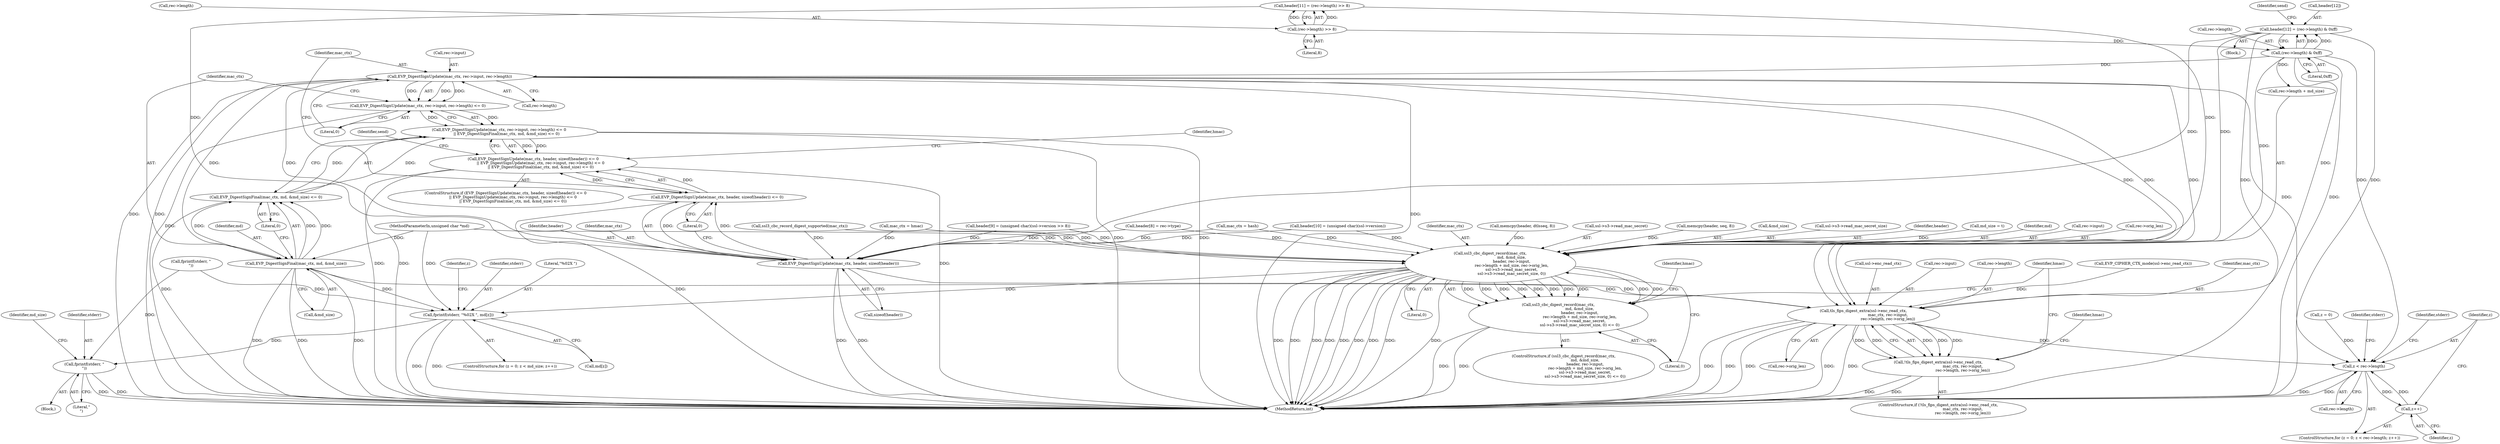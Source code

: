 digraph "0_openssl_4ad93618d26a3ea23d36ad5498ff4f59eff3a4d2_3@array" {
"1000276" [label="(Call,header[12] = (rec->length) & 0xff)"];
"1000280" [label="(Call,(rec->length) & 0xff)"];
"1000271" [label="(Call,(rec->length) >> 8)"];
"1000305" [label="(Call,ssl3_cbc_digest_record(mac_ctx,\n                                   md, &md_size,\n                                   header, rec->input,\n                                   rec->length + md_size, rec->orig_len,\n                                   ssl->s3->read_mac_secret,\n                                   ssl->s3->read_mac_secret_size, 0))"];
"1000304" [label="(Call,ssl3_cbc_digest_record(mac_ctx,\n                                   md, &md_size,\n                                   header, rec->input,\n                                   rec->length + md_size, rec->orig_len,\n                                   ssl->s3->read_mac_secret,\n                                   ssl->s3->read_mac_secret_size, 0) <= 0)"];
"1000495" [label="(Call,fprintf(stderr, \"%02X \", md[z]))"];
"1000501" [label="(Call,fprintf(stderr, \"\n\"))"];
"1000345" [label="(Call,EVP_DigestSignUpdate(mac_ctx, header, sizeof(header)))"];
"1000344" [label="(Call,EVP_DigestSignUpdate(mac_ctx, header, sizeof(header)) <= 0)"];
"1000343" [label="(Call,EVP_DigestSignUpdate(mac_ctx, header, sizeof(header)) <= 0\n            || EVP_DigestSignUpdate(mac_ctx, rec->input, rec->length) <= 0\n            || EVP_DigestSignFinal(mac_ctx, md, &md_size) <= 0)"];
"1000353" [label="(Call,EVP_DigestSignUpdate(mac_ctx, rec->input, rec->length))"];
"1000352" [label="(Call,EVP_DigestSignUpdate(mac_ctx, rec->input, rec->length) <= 0)"];
"1000351" [label="(Call,EVP_DigestSignUpdate(mac_ctx, rec->input, rec->length) <= 0\n            || EVP_DigestSignFinal(mac_ctx, md, &md_size) <= 0)"];
"1000363" [label="(Call,EVP_DigestSignFinal(mac_ctx, md, &md_size))"];
"1000362" [label="(Call,EVP_DigestSignFinal(mac_ctx, md, &md_size) <= 0)"];
"1000386" [label="(Call,tls_fips_digest_extra(ssl->enc_read_ctx,\n                                        mac_ctx, rec->input,\n                                        rec->length, rec->orig_len))"];
"1000385" [label="(Call,!tls_fips_digest_extra(ssl->enc_read_ctx,\n                                        mac_ctx, rec->input,\n                                        rec->length, rec->orig_len))"];
"1000440" [label="(Call,z < rec->length)"];
"1000445" [label="(Call,z++)"];
"1000445" [label="(Call,z++)"];
"1000440" [label="(Call,z < rec->length)"];
"1000307" [label="(Identifier,md)"];
"1000505" [label="(Identifier,md_size)"];
"1000343" [label="(Call,EVP_DigestSignUpdate(mac_ctx, header, sizeof(header)) <= 0\n            || EVP_DigestSignUpdate(mac_ctx, rec->input, rec->length) <= 0\n            || EVP_DigestSignFinal(mac_ctx, md, &md_size) <= 0)"];
"1000496" [label="(Identifier,stderr)"];
"1000366" [label="(Call,&md_size)"];
"1000272" [label="(Call,rec->length)"];
"1000311" [label="(Call,rec->input)"];
"1000378" [label="(Identifier,send)"];
"1000484" [label="(Block,)"];
"1000345" [label="(Call,EVP_DigestSignUpdate(mac_ctx, header, sizeof(header)))"];
"1000319" [label="(Call,rec->orig_len)"];
"1000351" [label="(Call,EVP_DigestSignUpdate(mac_ctx, rec->input, rec->length) <= 0\n            || EVP_DigestSignFinal(mac_ctx, md, &md_size) <= 0)"];
"1000304" [label="(Call,ssl3_cbc_digest_record(mac_ctx,\n                                   md, &md_size,\n                                   header, rec->input,\n                                   rec->length + md_size, rec->orig_len,\n                                   ssl->s3->read_mac_secret,\n                                   ssl->s3->read_mac_secret_size, 0) <= 0)"];
"1000407" [label="(Identifier,hmac)"];
"1000371" [label="(Identifier,hmac)"];
"1000348" [label="(Call,sizeof(header))"];
"1000178" [label="(Call,mac_ctx = hash)"];
"1000281" [label="(Call,rec->length)"];
"1000306" [label="(Identifier,mac_ctx)"];
"1000280" [label="(Call,(rec->length) & 0xff)"];
"1000288" [label="(Identifier,send)"];
"1000275" [label="(Literal,8)"];
"1000506" [label="(MethodReturn,int)"];
"1000391" [label="(Call,rec->input)"];
"1000276" [label="(Call,header[12] = (rec->length) & 0xff)"];
"1000456" [label="(Identifier,stderr)"];
"1000502" [label="(Identifier,stderr)"];
"1000497" [label="(Literal,\"%02X \")"];
"1000106" [label="(MethodParameterIn,unsigned char *md)"];
"1000231" [label="(Call,memcpy(header, dtlsseq, 8))"];
"1000322" [label="(Call,ssl->s3->read_mac_secret)"];
"1000247" [label="(Call,header[9] = (unsigned char)(ssl->version >> 8))"];
"1000402" [label="(Identifier,hmac)"];
"1000354" [label="(Identifier,mac_ctx)"];
"1000342" [label="(ControlStructure,if (EVP_DigestSignUpdate(mac_ctx, header, sizeof(header)) <= 0\n            || EVP_DigestSignUpdate(mac_ctx, rec->input, rec->length) <= 0\n            || EVP_DigestSignFinal(mac_ctx, md, &md_size) <= 0))"];
"1000271" [label="(Call,(rec->length) >> 8)"];
"1000394" [label="(Call,rec->length)"];
"1000305" [label="(Call,ssl3_cbc_digest_record(mac_ctx,\n                                   md, &md_size,\n                                   header, rec->input,\n                                   rec->length + md_size, rec->orig_len,\n                                   ssl->s3->read_mac_secret,\n                                   ssl->s3->read_mac_secret_size, 0))"];
"1000495" [label="(Call,fprintf(stderr, \"%02X \", md[z]))"];
"1000455" [label="(Call,fprintf(stderr, \"\n\"))"];
"1000314" [label="(Call,rec->length + md_size)"];
"1000350" [label="(Literal,0)"];
"1000437" [label="(Call,z = 0)"];
"1000236" [label="(Call,memcpy(header, seq, 8))"];
"1000108" [label="(Block,)"];
"1000344" [label="(Call,EVP_DigestSignUpdate(mac_ctx, header, sizeof(header)) <= 0)"];
"1000295" [label="(Call,EVP_CIPHER_CTX_mode(ssl->enc_read_ctx))"];
"1000353" [label="(Call,EVP_DigestSignUpdate(mac_ctx, rec->input, rec->length))"];
"1000352" [label="(Call,EVP_DigestSignUpdate(mac_ctx, rec->input, rec->length) <= 0)"];
"1000267" [label="(Call,header[11] = (rec->length) >> 8)"];
"1000346" [label="(Identifier,mac_ctx)"];
"1000362" [label="(Call,EVP_DigestSignFinal(mac_ctx, md, &md_size) <= 0)"];
"1000308" [label="(Call,&md_size)"];
"1000336" [label="(Identifier,hmac)"];
"1000303" [label="(ControlStructure,if (ssl3_cbc_digest_record(mac_ctx,\n                                   md, &md_size,\n                                   header, rec->input,\n                                   rec->length + md_size, rec->orig_len,\n                                   ssl->s3->read_mac_secret,\n                                   ssl->s3->read_mac_secret_size, 0) <= 0))"];
"1000333" [label="(Literal,0)"];
"1000446" [label="(Identifier,z)"];
"1000327" [label="(Call,ssl->s3->read_mac_secret_size)"];
"1000240" [label="(Call,header[8] = rec->type)"];
"1000390" [label="(Identifier,mac_ctx)"];
"1000365" [label="(Identifier,md)"];
"1000347" [label="(Identifier,header)"];
"1000363" [label="(Call,EVP_DigestSignFinal(mac_ctx, md, &md_size))"];
"1000277" [label="(Call,header[12])"];
"1000503" [label="(Literal,\"\n\")"];
"1000361" [label="(Literal,0)"];
"1000441" [label="(Identifier,z)"];
"1000284" [label="(Literal,0xff)"];
"1000442" [label="(Call,rec->length)"];
"1000310" [label="(Identifier,header)"];
"1000172" [label="(Call,md_size = t)"];
"1000332" [label="(Literal,0)"];
"1000364" [label="(Identifier,mac_ctx)"];
"1000198" [label="(Call,mac_ctx = hmac)"];
"1000368" [label="(Literal,0)"];
"1000386" [label="(Call,tls_fips_digest_extra(ssl->enc_read_ctx,\n                                        mac_ctx, rec->input,\n                                        rec->length, rec->orig_len))"];
"1000358" [label="(Call,rec->length)"];
"1000385" [label="(Call,!tls_fips_digest_extra(ssl->enc_read_ctx,\n                                        mac_ctx, rec->input,\n                                        rec->length, rec->orig_len))"];
"1000397" [label="(Call,rec->orig_len)"];
"1000384" [label="(ControlStructure,if (!tls_fips_digest_extra(ssl->enc_read_ctx,\n                                        mac_ctx, rec->input,\n                                        rec->length, rec->orig_len)))"];
"1000436" [label="(ControlStructure,for (z = 0; z < rec->length; z++))"];
"1000498" [label="(Call,md[z])"];
"1000355" [label="(Call,rec->input)"];
"1000258" [label="(Call,header[10] = (unsigned char)(ssl->version))"];
"1000387" [label="(Call,ssl->enc_read_ctx)"];
"1000486" [label="(ControlStructure,for (z = 0; z < md_size; z++))"];
"1000300" [label="(Call,ssl3_cbc_record_digest_supported(mac_ctx))"];
"1000501" [label="(Call,fprintf(stderr, \"\n\"))"];
"1000494" [label="(Identifier,z)"];
"1000448" [label="(Identifier,stderr)"];
"1000276" -> "1000108"  [label="AST: "];
"1000276" -> "1000280"  [label="CFG: "];
"1000277" -> "1000276"  [label="AST: "];
"1000280" -> "1000276"  [label="AST: "];
"1000288" -> "1000276"  [label="CFG: "];
"1000276" -> "1000506"  [label="DDG: "];
"1000276" -> "1000506"  [label="DDG: "];
"1000280" -> "1000276"  [label="DDG: "];
"1000280" -> "1000276"  [label="DDG: "];
"1000276" -> "1000305"  [label="DDG: "];
"1000276" -> "1000345"  [label="DDG: "];
"1000280" -> "1000284"  [label="CFG: "];
"1000281" -> "1000280"  [label="AST: "];
"1000284" -> "1000280"  [label="AST: "];
"1000280" -> "1000506"  [label="DDG: "];
"1000271" -> "1000280"  [label="DDG: "];
"1000280" -> "1000305"  [label="DDG: "];
"1000280" -> "1000314"  [label="DDG: "];
"1000280" -> "1000353"  [label="DDG: "];
"1000280" -> "1000386"  [label="DDG: "];
"1000280" -> "1000440"  [label="DDG: "];
"1000271" -> "1000267"  [label="AST: "];
"1000271" -> "1000275"  [label="CFG: "];
"1000272" -> "1000271"  [label="AST: "];
"1000275" -> "1000271"  [label="AST: "];
"1000267" -> "1000271"  [label="CFG: "];
"1000271" -> "1000267"  [label="DDG: "];
"1000271" -> "1000267"  [label="DDG: "];
"1000305" -> "1000304"  [label="AST: "];
"1000305" -> "1000332"  [label="CFG: "];
"1000306" -> "1000305"  [label="AST: "];
"1000307" -> "1000305"  [label="AST: "];
"1000308" -> "1000305"  [label="AST: "];
"1000310" -> "1000305"  [label="AST: "];
"1000311" -> "1000305"  [label="AST: "];
"1000314" -> "1000305"  [label="AST: "];
"1000319" -> "1000305"  [label="AST: "];
"1000322" -> "1000305"  [label="AST: "];
"1000327" -> "1000305"  [label="AST: "];
"1000332" -> "1000305"  [label="AST: "];
"1000333" -> "1000305"  [label="CFG: "];
"1000305" -> "1000506"  [label="DDG: "];
"1000305" -> "1000506"  [label="DDG: "];
"1000305" -> "1000506"  [label="DDG: "];
"1000305" -> "1000506"  [label="DDG: "];
"1000305" -> "1000506"  [label="DDG: "];
"1000305" -> "1000506"  [label="DDG: "];
"1000305" -> "1000506"  [label="DDG: "];
"1000305" -> "1000506"  [label="DDG: "];
"1000305" -> "1000506"  [label="DDG: "];
"1000305" -> "1000304"  [label="DDG: "];
"1000305" -> "1000304"  [label="DDG: "];
"1000305" -> "1000304"  [label="DDG: "];
"1000305" -> "1000304"  [label="DDG: "];
"1000305" -> "1000304"  [label="DDG: "];
"1000305" -> "1000304"  [label="DDG: "];
"1000305" -> "1000304"  [label="DDG: "];
"1000305" -> "1000304"  [label="DDG: "];
"1000305" -> "1000304"  [label="DDG: "];
"1000305" -> "1000304"  [label="DDG: "];
"1000178" -> "1000305"  [label="DDG: "];
"1000300" -> "1000305"  [label="DDG: "];
"1000198" -> "1000305"  [label="DDG: "];
"1000106" -> "1000305"  [label="DDG: "];
"1000236" -> "1000305"  [label="DDG: "];
"1000267" -> "1000305"  [label="DDG: "];
"1000231" -> "1000305"  [label="DDG: "];
"1000240" -> "1000305"  [label="DDG: "];
"1000258" -> "1000305"  [label="DDG: "];
"1000247" -> "1000305"  [label="DDG: "];
"1000172" -> "1000305"  [label="DDG: "];
"1000305" -> "1000495"  [label="DDG: "];
"1000304" -> "1000303"  [label="AST: "];
"1000304" -> "1000333"  [label="CFG: "];
"1000333" -> "1000304"  [label="AST: "];
"1000336" -> "1000304"  [label="CFG: "];
"1000407" -> "1000304"  [label="CFG: "];
"1000304" -> "1000506"  [label="DDG: "];
"1000304" -> "1000506"  [label="DDG: "];
"1000495" -> "1000486"  [label="AST: "];
"1000495" -> "1000498"  [label="CFG: "];
"1000496" -> "1000495"  [label="AST: "];
"1000497" -> "1000495"  [label="AST: "];
"1000498" -> "1000495"  [label="AST: "];
"1000494" -> "1000495"  [label="CFG: "];
"1000495" -> "1000506"  [label="DDG: "];
"1000495" -> "1000506"  [label="DDG: "];
"1000455" -> "1000495"  [label="DDG: "];
"1000363" -> "1000495"  [label="DDG: "];
"1000106" -> "1000495"  [label="DDG: "];
"1000495" -> "1000501"  [label="DDG: "];
"1000501" -> "1000484"  [label="AST: "];
"1000501" -> "1000503"  [label="CFG: "];
"1000502" -> "1000501"  [label="AST: "];
"1000503" -> "1000501"  [label="AST: "];
"1000505" -> "1000501"  [label="CFG: "];
"1000501" -> "1000506"  [label="DDG: "];
"1000501" -> "1000506"  [label="DDG: "];
"1000455" -> "1000501"  [label="DDG: "];
"1000345" -> "1000344"  [label="AST: "];
"1000345" -> "1000348"  [label="CFG: "];
"1000346" -> "1000345"  [label="AST: "];
"1000347" -> "1000345"  [label="AST: "];
"1000348" -> "1000345"  [label="AST: "];
"1000350" -> "1000345"  [label="CFG: "];
"1000345" -> "1000506"  [label="DDG: "];
"1000345" -> "1000506"  [label="DDG: "];
"1000345" -> "1000344"  [label="DDG: "];
"1000345" -> "1000344"  [label="DDG: "];
"1000178" -> "1000345"  [label="DDG: "];
"1000300" -> "1000345"  [label="DDG: "];
"1000198" -> "1000345"  [label="DDG: "];
"1000267" -> "1000345"  [label="DDG: "];
"1000240" -> "1000345"  [label="DDG: "];
"1000258" -> "1000345"  [label="DDG: "];
"1000247" -> "1000345"  [label="DDG: "];
"1000345" -> "1000353"  [label="DDG: "];
"1000345" -> "1000386"  [label="DDG: "];
"1000344" -> "1000343"  [label="AST: "];
"1000344" -> "1000350"  [label="CFG: "];
"1000350" -> "1000344"  [label="AST: "];
"1000354" -> "1000344"  [label="CFG: "];
"1000343" -> "1000344"  [label="CFG: "];
"1000344" -> "1000506"  [label="DDG: "];
"1000344" -> "1000343"  [label="DDG: "];
"1000344" -> "1000343"  [label="DDG: "];
"1000343" -> "1000342"  [label="AST: "];
"1000343" -> "1000351"  [label="CFG: "];
"1000351" -> "1000343"  [label="AST: "];
"1000371" -> "1000343"  [label="CFG: "];
"1000378" -> "1000343"  [label="CFG: "];
"1000343" -> "1000506"  [label="DDG: "];
"1000343" -> "1000506"  [label="DDG: "];
"1000343" -> "1000506"  [label="DDG: "];
"1000351" -> "1000343"  [label="DDG: "];
"1000351" -> "1000343"  [label="DDG: "];
"1000353" -> "1000352"  [label="AST: "];
"1000353" -> "1000358"  [label="CFG: "];
"1000354" -> "1000353"  [label="AST: "];
"1000355" -> "1000353"  [label="AST: "];
"1000358" -> "1000353"  [label="AST: "];
"1000361" -> "1000353"  [label="CFG: "];
"1000353" -> "1000506"  [label="DDG: "];
"1000353" -> "1000506"  [label="DDG: "];
"1000353" -> "1000506"  [label="DDG: "];
"1000353" -> "1000352"  [label="DDG: "];
"1000353" -> "1000352"  [label="DDG: "];
"1000353" -> "1000352"  [label="DDG: "];
"1000353" -> "1000363"  [label="DDG: "];
"1000353" -> "1000386"  [label="DDG: "];
"1000353" -> "1000386"  [label="DDG: "];
"1000353" -> "1000386"  [label="DDG: "];
"1000353" -> "1000440"  [label="DDG: "];
"1000352" -> "1000351"  [label="AST: "];
"1000352" -> "1000361"  [label="CFG: "];
"1000361" -> "1000352"  [label="AST: "];
"1000364" -> "1000352"  [label="CFG: "];
"1000351" -> "1000352"  [label="CFG: "];
"1000352" -> "1000506"  [label="DDG: "];
"1000352" -> "1000351"  [label="DDG: "];
"1000352" -> "1000351"  [label="DDG: "];
"1000351" -> "1000362"  [label="CFG: "];
"1000362" -> "1000351"  [label="AST: "];
"1000351" -> "1000506"  [label="DDG: "];
"1000351" -> "1000506"  [label="DDG: "];
"1000362" -> "1000351"  [label="DDG: "];
"1000362" -> "1000351"  [label="DDG: "];
"1000363" -> "1000362"  [label="AST: "];
"1000363" -> "1000366"  [label="CFG: "];
"1000364" -> "1000363"  [label="AST: "];
"1000365" -> "1000363"  [label="AST: "];
"1000366" -> "1000363"  [label="AST: "];
"1000368" -> "1000363"  [label="CFG: "];
"1000363" -> "1000506"  [label="DDG: "];
"1000363" -> "1000506"  [label="DDG: "];
"1000363" -> "1000506"  [label="DDG: "];
"1000363" -> "1000362"  [label="DDG: "];
"1000363" -> "1000362"  [label="DDG: "];
"1000363" -> "1000362"  [label="DDG: "];
"1000106" -> "1000363"  [label="DDG: "];
"1000363" -> "1000386"  [label="DDG: "];
"1000362" -> "1000368"  [label="CFG: "];
"1000368" -> "1000362"  [label="AST: "];
"1000362" -> "1000506"  [label="DDG: "];
"1000386" -> "1000385"  [label="AST: "];
"1000386" -> "1000397"  [label="CFG: "];
"1000387" -> "1000386"  [label="AST: "];
"1000390" -> "1000386"  [label="AST: "];
"1000391" -> "1000386"  [label="AST: "];
"1000394" -> "1000386"  [label="AST: "];
"1000397" -> "1000386"  [label="AST: "];
"1000385" -> "1000386"  [label="CFG: "];
"1000386" -> "1000506"  [label="DDG: "];
"1000386" -> "1000506"  [label="DDG: "];
"1000386" -> "1000506"  [label="DDG: "];
"1000386" -> "1000506"  [label="DDG: "];
"1000386" -> "1000506"  [label="DDG: "];
"1000386" -> "1000385"  [label="DDG: "];
"1000386" -> "1000385"  [label="DDG: "];
"1000386" -> "1000385"  [label="DDG: "];
"1000386" -> "1000385"  [label="DDG: "];
"1000386" -> "1000385"  [label="DDG: "];
"1000295" -> "1000386"  [label="DDG: "];
"1000386" -> "1000440"  [label="DDG: "];
"1000385" -> "1000384"  [label="AST: "];
"1000402" -> "1000385"  [label="CFG: "];
"1000407" -> "1000385"  [label="CFG: "];
"1000385" -> "1000506"  [label="DDG: "];
"1000385" -> "1000506"  [label="DDG: "];
"1000440" -> "1000436"  [label="AST: "];
"1000440" -> "1000442"  [label="CFG: "];
"1000441" -> "1000440"  [label="AST: "];
"1000442" -> "1000440"  [label="AST: "];
"1000448" -> "1000440"  [label="CFG: "];
"1000456" -> "1000440"  [label="CFG: "];
"1000440" -> "1000506"  [label="DDG: "];
"1000440" -> "1000506"  [label="DDG: "];
"1000437" -> "1000440"  [label="DDG: "];
"1000445" -> "1000440"  [label="DDG: "];
"1000440" -> "1000445"  [label="DDG: "];
"1000445" -> "1000436"  [label="AST: "];
"1000445" -> "1000446"  [label="CFG: "];
"1000446" -> "1000445"  [label="AST: "];
"1000441" -> "1000445"  [label="CFG: "];
}
